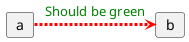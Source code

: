 {
  "sha1": "egl195q7o4013tv8cq7nym52fpo2nii",
  "insertion": {
    "when": "2024-06-25T10:56:04.192Z",
    "user": "plantuml@gmail.com"
  }
}
@startuml
!pragma layout smetana
'!pragma layout elk

<style>
.a {
  LineThickness 3
  Linecolor red
  Linestyle 3-2

  Fontcolor green
}
</style>

card a
card b
a -> b <<a>> : Should be green
@enduml
